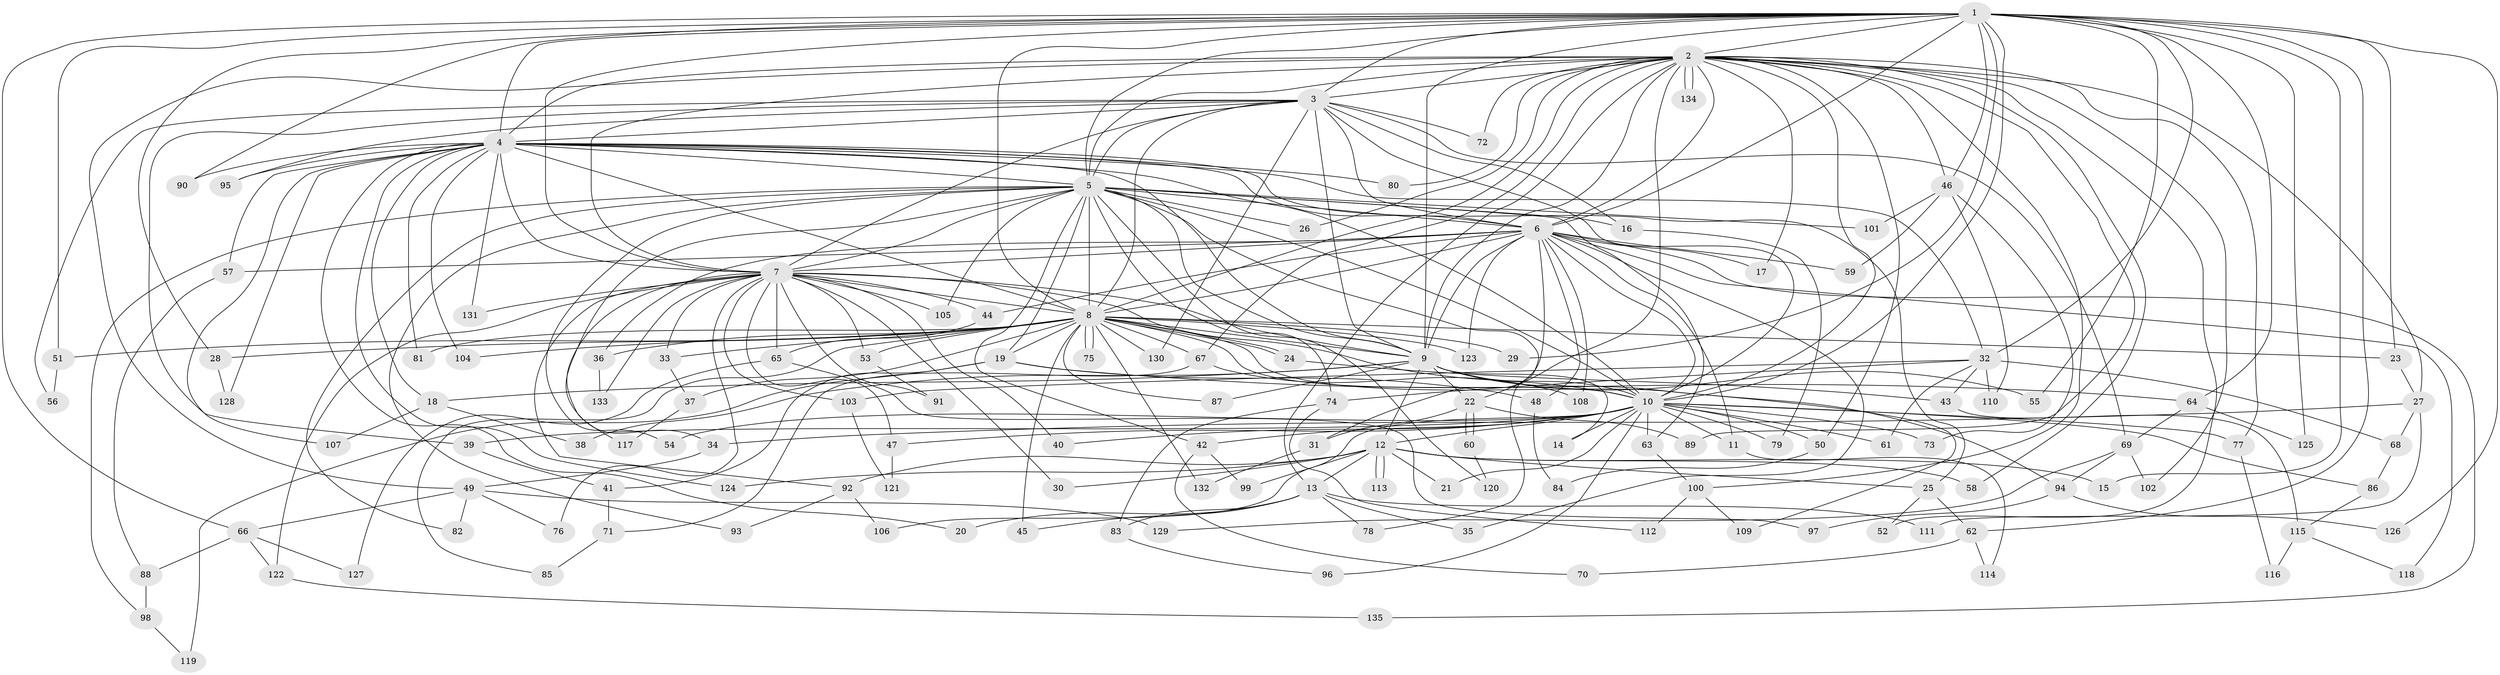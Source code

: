 // Generated by graph-tools (version 1.1) at 2025/14/03/09/25 04:14:10]
// undirected, 135 vertices, 295 edges
graph export_dot {
graph [start="1"]
  node [color=gray90,style=filled];
  1;
  2;
  3;
  4;
  5;
  6;
  7;
  8;
  9;
  10;
  11;
  12;
  13;
  14;
  15;
  16;
  17;
  18;
  19;
  20;
  21;
  22;
  23;
  24;
  25;
  26;
  27;
  28;
  29;
  30;
  31;
  32;
  33;
  34;
  35;
  36;
  37;
  38;
  39;
  40;
  41;
  42;
  43;
  44;
  45;
  46;
  47;
  48;
  49;
  50;
  51;
  52;
  53;
  54;
  55;
  56;
  57;
  58;
  59;
  60;
  61;
  62;
  63;
  64;
  65;
  66;
  67;
  68;
  69;
  70;
  71;
  72;
  73;
  74;
  75;
  76;
  77;
  78;
  79;
  80;
  81;
  82;
  83;
  84;
  85;
  86;
  87;
  88;
  89;
  90;
  91;
  92;
  93;
  94;
  95;
  96;
  97;
  98;
  99;
  100;
  101;
  102;
  103;
  104;
  105;
  106;
  107;
  108;
  109;
  110;
  111;
  112;
  113;
  114;
  115;
  116;
  117;
  118;
  119;
  120;
  121;
  122;
  123;
  124;
  125;
  126;
  127;
  128;
  129;
  130;
  131;
  132;
  133;
  134;
  135;
  1 -- 2;
  1 -- 3;
  1 -- 4;
  1 -- 5;
  1 -- 6;
  1 -- 7;
  1 -- 8;
  1 -- 9;
  1 -- 10;
  1 -- 15;
  1 -- 23;
  1 -- 28;
  1 -- 29;
  1 -- 32;
  1 -- 46;
  1 -- 51;
  1 -- 55;
  1 -- 62;
  1 -- 64;
  1 -- 66;
  1 -- 90;
  1 -- 125;
  1 -- 126;
  2 -- 3;
  2 -- 4;
  2 -- 5;
  2 -- 6;
  2 -- 7;
  2 -- 8;
  2 -- 9;
  2 -- 10;
  2 -- 13;
  2 -- 17;
  2 -- 22;
  2 -- 26;
  2 -- 27;
  2 -- 46;
  2 -- 49;
  2 -- 50;
  2 -- 52;
  2 -- 58;
  2 -- 67;
  2 -- 72;
  2 -- 77;
  2 -- 80;
  2 -- 89;
  2 -- 100;
  2 -- 102;
  2 -- 134;
  2 -- 134;
  3 -- 4;
  3 -- 5;
  3 -- 6;
  3 -- 7;
  3 -- 8;
  3 -- 9;
  3 -- 10;
  3 -- 16;
  3 -- 39;
  3 -- 56;
  3 -- 69;
  3 -- 72;
  3 -- 95;
  3 -- 130;
  4 -- 5;
  4 -- 6;
  4 -- 7;
  4 -- 8;
  4 -- 9;
  4 -- 10;
  4 -- 18;
  4 -- 20;
  4 -- 25;
  4 -- 32;
  4 -- 57;
  4 -- 80;
  4 -- 81;
  4 -- 90;
  4 -- 95;
  4 -- 104;
  4 -- 107;
  4 -- 124;
  4 -- 128;
  4 -- 131;
  5 -- 6;
  5 -- 7;
  5 -- 8;
  5 -- 9;
  5 -- 10;
  5 -- 16;
  5 -- 19;
  5 -- 26;
  5 -- 34;
  5 -- 42;
  5 -- 54;
  5 -- 63;
  5 -- 74;
  5 -- 78;
  5 -- 82;
  5 -- 93;
  5 -- 98;
  5 -- 101;
  5 -- 105;
  5 -- 120;
  6 -- 7;
  6 -- 8;
  6 -- 9;
  6 -- 10;
  6 -- 11;
  6 -- 17;
  6 -- 31;
  6 -- 35;
  6 -- 36;
  6 -- 44;
  6 -- 48;
  6 -- 57;
  6 -- 59;
  6 -- 108;
  6 -- 118;
  6 -- 123;
  6 -- 135;
  7 -- 8;
  7 -- 9;
  7 -- 10;
  7 -- 30;
  7 -- 33;
  7 -- 40;
  7 -- 44;
  7 -- 47;
  7 -- 53;
  7 -- 65;
  7 -- 76;
  7 -- 91;
  7 -- 92;
  7 -- 103;
  7 -- 105;
  7 -- 117;
  7 -- 122;
  7 -- 131;
  7 -- 133;
  8 -- 9;
  8 -- 10;
  8 -- 19;
  8 -- 23;
  8 -- 24;
  8 -- 24;
  8 -- 28;
  8 -- 29;
  8 -- 33;
  8 -- 36;
  8 -- 37;
  8 -- 45;
  8 -- 51;
  8 -- 53;
  8 -- 67;
  8 -- 75;
  8 -- 75;
  8 -- 81;
  8 -- 85;
  8 -- 87;
  8 -- 94;
  8 -- 104;
  8 -- 123;
  8 -- 130;
  8 -- 132;
  9 -- 10;
  9 -- 12;
  9 -- 14;
  9 -- 18;
  9 -- 22;
  9 -- 38;
  9 -- 55;
  9 -- 87;
  9 -- 109;
  10 -- 11;
  10 -- 12;
  10 -- 14;
  10 -- 21;
  10 -- 39;
  10 -- 40;
  10 -- 42;
  10 -- 47;
  10 -- 50;
  10 -- 54;
  10 -- 61;
  10 -- 63;
  10 -- 73;
  10 -- 77;
  10 -- 79;
  10 -- 86;
  10 -- 96;
  10 -- 106;
  11 -- 114;
  12 -- 13;
  12 -- 15;
  12 -- 21;
  12 -- 25;
  12 -- 30;
  12 -- 58;
  12 -- 92;
  12 -- 99;
  12 -- 113;
  12 -- 113;
  12 -- 124;
  13 -- 20;
  13 -- 35;
  13 -- 45;
  13 -- 78;
  13 -- 83;
  13 -- 111;
  16 -- 79;
  18 -- 38;
  18 -- 107;
  19 -- 41;
  19 -- 48;
  19 -- 64;
  19 -- 119;
  22 -- 31;
  22 -- 60;
  22 -- 60;
  22 -- 89;
  23 -- 27;
  24 -- 43;
  25 -- 52;
  25 -- 62;
  27 -- 34;
  27 -- 68;
  27 -- 111;
  28 -- 128;
  31 -- 132;
  32 -- 43;
  32 -- 61;
  32 -- 68;
  32 -- 74;
  32 -- 103;
  32 -- 110;
  33 -- 37;
  34 -- 49;
  36 -- 133;
  37 -- 117;
  39 -- 41;
  41 -- 71;
  42 -- 70;
  42 -- 99;
  43 -- 115;
  44 -- 65;
  46 -- 59;
  46 -- 73;
  46 -- 101;
  46 -- 110;
  47 -- 121;
  48 -- 84;
  49 -- 66;
  49 -- 76;
  49 -- 82;
  49 -- 129;
  50 -- 84;
  51 -- 56;
  53 -- 91;
  57 -- 88;
  60 -- 120;
  62 -- 70;
  62 -- 114;
  63 -- 100;
  64 -- 69;
  64 -- 125;
  65 -- 97;
  65 -- 127;
  66 -- 88;
  66 -- 122;
  66 -- 127;
  67 -- 71;
  67 -- 108;
  68 -- 86;
  69 -- 94;
  69 -- 102;
  69 -- 129;
  71 -- 85;
  74 -- 83;
  74 -- 112;
  77 -- 116;
  83 -- 96;
  86 -- 115;
  88 -- 98;
  92 -- 93;
  92 -- 106;
  94 -- 97;
  94 -- 126;
  98 -- 119;
  100 -- 109;
  100 -- 112;
  103 -- 121;
  115 -- 116;
  115 -- 118;
  122 -- 135;
}
